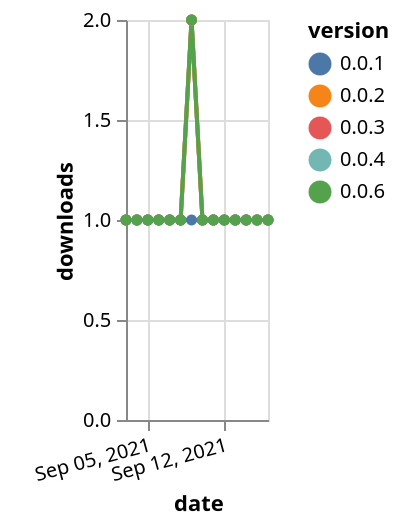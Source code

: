{"$schema": "https://vega.github.io/schema/vega-lite/v5.json", "description": "A simple bar chart with embedded data.", "data": {"values": [{"date": "2021-09-03", "total": 136, "delta": 1, "version": "0.0.3"}, {"date": "2021-09-04", "total": 137, "delta": 1, "version": "0.0.3"}, {"date": "2021-09-05", "total": 138, "delta": 1, "version": "0.0.3"}, {"date": "2021-09-06", "total": 139, "delta": 1, "version": "0.0.3"}, {"date": "2021-09-07", "total": 140, "delta": 1, "version": "0.0.3"}, {"date": "2021-09-08", "total": 141, "delta": 1, "version": "0.0.3"}, {"date": "2021-09-09", "total": 143, "delta": 2, "version": "0.0.3"}, {"date": "2021-09-10", "total": 144, "delta": 1, "version": "0.0.3"}, {"date": "2021-09-11", "total": 145, "delta": 1, "version": "0.0.3"}, {"date": "2021-09-12", "total": 146, "delta": 1, "version": "0.0.3"}, {"date": "2021-09-13", "total": 147, "delta": 1, "version": "0.0.3"}, {"date": "2021-09-14", "total": 148, "delta": 1, "version": "0.0.3"}, {"date": "2021-09-15", "total": 149, "delta": 1, "version": "0.0.3"}, {"date": "2021-09-16", "total": 150, "delta": 1, "version": "0.0.3"}, {"date": "2021-09-03", "total": 163, "delta": 1, "version": "0.0.4"}, {"date": "2021-09-04", "total": 164, "delta": 1, "version": "0.0.4"}, {"date": "2021-09-05", "total": 165, "delta": 1, "version": "0.0.4"}, {"date": "2021-09-06", "total": 166, "delta": 1, "version": "0.0.4"}, {"date": "2021-09-07", "total": 167, "delta": 1, "version": "0.0.4"}, {"date": "2021-09-08", "total": 168, "delta": 1, "version": "0.0.4"}, {"date": "2021-09-09", "total": 170, "delta": 2, "version": "0.0.4"}, {"date": "2021-09-10", "total": 171, "delta": 1, "version": "0.0.4"}, {"date": "2021-09-11", "total": 172, "delta": 1, "version": "0.0.4"}, {"date": "2021-09-12", "total": 173, "delta": 1, "version": "0.0.4"}, {"date": "2021-09-13", "total": 174, "delta": 1, "version": "0.0.4"}, {"date": "2021-09-14", "total": 175, "delta": 1, "version": "0.0.4"}, {"date": "2021-09-15", "total": 176, "delta": 1, "version": "0.0.4"}, {"date": "2021-09-16", "total": 177, "delta": 1, "version": "0.0.4"}, {"date": "2021-09-03", "total": 140, "delta": 1, "version": "0.0.2"}, {"date": "2021-09-04", "total": 141, "delta": 1, "version": "0.0.2"}, {"date": "2021-09-05", "total": 142, "delta": 1, "version": "0.0.2"}, {"date": "2021-09-06", "total": 143, "delta": 1, "version": "0.0.2"}, {"date": "2021-09-07", "total": 144, "delta": 1, "version": "0.0.2"}, {"date": "2021-09-08", "total": 145, "delta": 1, "version": "0.0.2"}, {"date": "2021-09-09", "total": 147, "delta": 2, "version": "0.0.2"}, {"date": "2021-09-10", "total": 148, "delta": 1, "version": "0.0.2"}, {"date": "2021-09-11", "total": 149, "delta": 1, "version": "0.0.2"}, {"date": "2021-09-12", "total": 150, "delta": 1, "version": "0.0.2"}, {"date": "2021-09-13", "total": 151, "delta": 1, "version": "0.0.2"}, {"date": "2021-09-14", "total": 152, "delta": 1, "version": "0.0.2"}, {"date": "2021-09-15", "total": 153, "delta": 1, "version": "0.0.2"}, {"date": "2021-09-16", "total": 154, "delta": 1, "version": "0.0.2"}, {"date": "2021-09-03", "total": 131, "delta": 1, "version": "0.0.1"}, {"date": "2021-09-04", "total": 132, "delta": 1, "version": "0.0.1"}, {"date": "2021-09-05", "total": 133, "delta": 1, "version": "0.0.1"}, {"date": "2021-09-06", "total": 134, "delta": 1, "version": "0.0.1"}, {"date": "2021-09-07", "total": 135, "delta": 1, "version": "0.0.1"}, {"date": "2021-09-08", "total": 136, "delta": 1, "version": "0.0.1"}, {"date": "2021-09-09", "total": 137, "delta": 1, "version": "0.0.1"}, {"date": "2021-09-10", "total": 138, "delta": 1, "version": "0.0.1"}, {"date": "2021-09-11", "total": 139, "delta": 1, "version": "0.0.1"}, {"date": "2021-09-12", "total": 140, "delta": 1, "version": "0.0.1"}, {"date": "2021-09-13", "total": 141, "delta": 1, "version": "0.0.1"}, {"date": "2021-09-14", "total": 142, "delta": 1, "version": "0.0.1"}, {"date": "2021-09-15", "total": 143, "delta": 1, "version": "0.0.1"}, {"date": "2021-09-16", "total": 144, "delta": 1, "version": "0.0.1"}, {"date": "2021-09-03", "total": 163, "delta": 1, "version": "0.0.6"}, {"date": "2021-09-04", "total": 164, "delta": 1, "version": "0.0.6"}, {"date": "2021-09-05", "total": 165, "delta": 1, "version": "0.0.6"}, {"date": "2021-09-06", "total": 166, "delta": 1, "version": "0.0.6"}, {"date": "2021-09-07", "total": 167, "delta": 1, "version": "0.0.6"}, {"date": "2021-09-08", "total": 168, "delta": 1, "version": "0.0.6"}, {"date": "2021-09-09", "total": 170, "delta": 2, "version": "0.0.6"}, {"date": "2021-09-10", "total": 171, "delta": 1, "version": "0.0.6"}, {"date": "2021-09-11", "total": 172, "delta": 1, "version": "0.0.6"}, {"date": "2021-09-12", "total": 173, "delta": 1, "version": "0.0.6"}, {"date": "2021-09-13", "total": 174, "delta": 1, "version": "0.0.6"}, {"date": "2021-09-14", "total": 175, "delta": 1, "version": "0.0.6"}, {"date": "2021-09-15", "total": 176, "delta": 1, "version": "0.0.6"}, {"date": "2021-09-16", "total": 177, "delta": 1, "version": "0.0.6"}]}, "width": "container", "mark": {"type": "line", "point": {"filled": true}}, "encoding": {"x": {"field": "date", "type": "temporal", "timeUnit": "yearmonthdate", "title": "date", "axis": {"labelAngle": -15}}, "y": {"field": "delta", "type": "quantitative", "title": "downloads"}, "color": {"field": "version", "type": "nominal"}, "tooltip": {"field": "delta"}}}